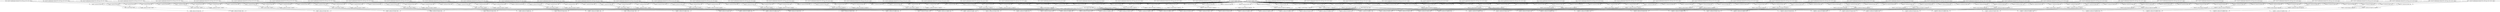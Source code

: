 digraph G {
compound=true
"t1" [label="  %t1 = load i32* @alphar, align 4"]
"t2" [label="  %t2 = load i32* @alphay, align 4"]
"t3" [label="  %t3 = load i32* @yr, align 4"]
"t4" [label="  %t4 = load i32* @yi, align 4"]
"t5" [label="  %t5 = load i32* getelementptr inbounds ([32 x i32]* @_xr, i32 0, i32 0), align 4"]
"mul" [label="  %mul = mul nsw i32 %t5, %t1"]
"t6" [label="  %t6 = load i32* getelementptr inbounds ([32 x i32]* @_xi, i32 0, i32 0), align 4"]
"mul2" [label="  %mul2 = mul nsw i32 %t6, %t2"]
"sub" [label="  %sub = sub i32 %mul, %mul2"]
"add" [label="  %add = add nsw i32 %sub, %t3"]
"mul5" [label="  %mul5 = mul nsw i32 %t6, %t1"]
"mul7" [label="  %mul7 = mul nsw i32 %t5, %t2"]
"add8" [label="  %add8 = add nsw i32 %mul7, %mul5"]
"add9" [label="  %add9 = add nsw i32 %add8, %t4"]
"t7" [label="  %t7 = load i32* getelementptr inbounds ([32 x i32]* @_xr, i32 0, i32 1), align 4"]
"mul.1" [label="  %mul.1 = mul nsw i32 %t7, %t1"]
"t8" [label="  %t8 = load i32* getelementptr inbounds ([32 x i32]* @_xi, i32 0, i32 1), align 4"]
"mul2.1" [label="  %mul2.1 = mul nsw i32 %t8, %t2"]
"sub.1" [label="  %sub.1 = sub i32 %mul.1, %mul2.1"]
"add.1" [label="  %add.1 = add nsw i32 %sub.1, %t3"]
"mul5.1" [label="  %mul5.1 = mul nsw i32 %t8, %t1"]
"mul7.1" [label="  %mul7.1 = mul nsw i32 %t7, %t2"]
"add8.1" [label="  %add8.1 = add nsw i32 %mul7.1, %mul5.1"]
"add9.1" [label="  %add9.1 = add nsw i32 %add8.1, %t4"]
"t9" [label="  %t9 = load i32* getelementptr inbounds ([32 x i32]* @_xr, i32 0, i32 2), align 4"]
"mul.2" [label="  %mul.2 = mul nsw i32 %t9, %t1"]
"t10" [label="  %t10 = load i32* getelementptr inbounds ([32 x i32]* @_xi, i32 0, i32 2), align 4"]
"mul2.2" [label="  %mul2.2 = mul nsw i32 %t10, %t2"]
"sub.2" [label="  %sub.2 = sub i32 %mul.2, %mul2.2"]
"add.2" [label="  %add.2 = add nsw i32 %sub.2, %t3"]
"mul5.2" [label="  %mul5.2 = mul nsw i32 %t10, %t1"]
"mul7.2" [label="  %mul7.2 = mul nsw i32 %t9, %t2"]
"add8.2" [label="  %add8.2 = add nsw i32 %mul7.2, %mul5.2"]
"add9.2" [label="  %add9.2 = add nsw i32 %add8.2, %t4"]
"t11" [label="  %t11 = load i32* getelementptr inbounds ([32 x i32]* @_xr, i32 0, i32 3), align 4"]
"mul.3" [label="  %mul.3 = mul nsw i32 %t11, %t1"]
"t12" [label="  %t12 = load i32* getelementptr inbounds ([32 x i32]* @_xi, i32 0, i32 3), align 4"]
"mul2.3" [label="  %mul2.3 = mul nsw i32 %t12, %t2"]
"sub.3" [label="  %sub.3 = sub i32 %mul.3, %mul2.3"]
"add.3" [label="  %add.3 = add nsw i32 %sub.3, %t3"]
"mul5.3" [label="  %mul5.3 = mul nsw i32 %t12, %t1"]
"mul7.3" [label="  %mul7.3 = mul nsw i32 %t11, %t2"]
"add8.3" [label="  %add8.3 = add nsw i32 %mul7.3, %mul5.3"]
"add9.3" [label="  %add9.3 = add nsw i32 %add8.3, %t4"]
"t13" [label="  %t13 = load i32* getelementptr inbounds ([32 x i32]* @_xr, i32 0, i32 4), align 4"]
"mul.4" [label="  %mul.4 = mul nsw i32 %t13, %t1"]
"t14" [label="  %t14 = load i32* getelementptr inbounds ([32 x i32]* @_xi, i32 0, i32 4), align 4"]
"mul2.4" [label="  %mul2.4 = mul nsw i32 %t14, %t2"]
"sub.4" [label="  %sub.4 = sub i32 %mul.4, %mul2.4"]
"add.4" [label="  %add.4 = add nsw i32 %sub.4, %t3"]
"mul5.4" [label="  %mul5.4 = mul nsw i32 %t14, %t1"]
"mul7.4" [label="  %mul7.4 = mul nsw i32 %t13, %t2"]
"add8.4" [label="  %add8.4 = add nsw i32 %mul7.4, %mul5.4"]
"add9.4" [label="  %add9.4 = add nsw i32 %add8.4, %t4"]
"t15" [label="  %t15 = load i32* getelementptr inbounds ([32 x i32]* @_xr, i32 0, i32 5), align 4"]
"mul.5" [label="  %mul.5 = mul nsw i32 %t15, %t1"]
"t16" [label="  %t16 = load i32* getelementptr inbounds ([32 x i32]* @_xi, i32 0, i32 5), align 4"]
"mul2.5" [label="  %mul2.5 = mul nsw i32 %t16, %t2"]
"sub.5" [label="  %sub.5 = sub i32 %mul.5, %mul2.5"]
"add.5" [label="  %add.5 = add nsw i32 %sub.5, %t3"]
"mul5.5" [label="  %mul5.5 = mul nsw i32 %t16, %t1"]
"mul7.5" [label="  %mul7.5 = mul nsw i32 %t15, %t2"]
"add8.5" [label="  %add8.5 = add nsw i32 %mul7.5, %mul5.5"]
"add9.5" [label="  %add9.5 = add nsw i32 %add8.5, %t4"]
"t17" [label="  %t17 = load i32* getelementptr inbounds ([32 x i32]* @_xr, i32 0, i32 6), align 4"]
"mul.6" [label="  %mul.6 = mul nsw i32 %t17, %t1"]
"t18" [label="  %t18 = load i32* getelementptr inbounds ([32 x i32]* @_xi, i32 0, i32 6), align 4"]
"mul2.6" [label="  %mul2.6 = mul nsw i32 %t18, %t2"]
"sub.6" [label="  %sub.6 = sub i32 %mul.6, %mul2.6"]
"add.6" [label="  %add.6 = add nsw i32 %sub.6, %t3"]
"mul5.6" [label="  %mul5.6 = mul nsw i32 %t18, %t1"]
"mul7.6" [label="  %mul7.6 = mul nsw i32 %t17, %t2"]
"add8.6" [label="  %add8.6 = add nsw i32 %mul7.6, %mul5.6"]
"add9.6" [label="  %add9.6 = add nsw i32 %add8.6, %t4"]
"t19" [label="  %t19 = load i32* getelementptr inbounds ([32 x i32]* @_xr, i32 0, i32 7), align 4"]
"mul.7" [label="  %mul.7 = mul nsw i32 %t19, %t1"]
"t20" [label="  %t20 = load i32* getelementptr inbounds ([32 x i32]* @_xi, i32 0, i32 7), align 4"]
"mul2.7" [label="  %mul2.7 = mul nsw i32 %t20, %t2"]
"sub.7" [label="  %sub.7 = sub i32 %mul.7, %mul2.7"]
"add.7" [label="  %add.7 = add nsw i32 %sub.7, %t3"]
"mul5.7" [label="  %mul5.7 = mul nsw i32 %t20, %t1"]
"mul7.7" [label="  %mul7.7 = mul nsw i32 %t19, %t2"]
"add8.7" [label="  %add8.7 = add nsw i32 %mul7.7, %mul5.7"]
"add9.7" [label="  %add9.7 = add nsw i32 %add8.7, %t4"]
"t21" [label="  %t21 = load i32* getelementptr inbounds ([32 x i32]* @_xr, i32 0, i32 8), align 4"]
"mul.8" [label="  %mul.8 = mul nsw i32 %t21, %t1"]
"t22" [label="  %t22 = load i32* getelementptr inbounds ([32 x i32]* @_xi, i32 0, i32 8), align 4"]
"mul2.8" [label="  %mul2.8 = mul nsw i32 %t22, %t2"]
"sub.8" [label="  %sub.8 = sub i32 %mul.8, %mul2.8"]
"add.8" [label="  %add.8 = add nsw i32 %sub.8, %t3"]
"mul5.8" [label="  %mul5.8 = mul nsw i32 %t22, %t1"]
"mul7.8" [label="  %mul7.8 = mul nsw i32 %t21, %t2"]
"add8.8" [label="  %add8.8 = add nsw i32 %mul7.8, %mul5.8"]
"add9.8" [label="  %add9.8 = add nsw i32 %add8.8, %t4"]
"t23" [label="  %t23 = load i32* getelementptr inbounds ([32 x i32]* @_xr, i32 0, i32 9), align 4"]
"mul.9" [label="  %mul.9 = mul nsw i32 %t23, %t1"]
"t24" [label="  %t24 = load i32* getelementptr inbounds ([32 x i32]* @_xi, i32 0, i32 9), align 4"]
"mul2.9" [label="  %mul2.9 = mul nsw i32 %t24, %t2"]
"sub.9" [label="  %sub.9 = sub i32 %mul.9, %mul2.9"]
"add.9" [label="  %add.9 = add nsw i32 %sub.9, %t3"]
"mul5.9" [label="  %mul5.9 = mul nsw i32 %t24, %t1"]
"mul7.9" [label="  %mul7.9 = mul nsw i32 %t23, %t2"]
"add8.9" [label="  %add8.9 = add nsw i32 %mul7.9, %mul5.9"]
"add9.9" [label="  %add9.9 = add nsw i32 %add8.9, %t4"]
"t25" [label="  %t25 = load i32* getelementptr inbounds ([32 x i32]* @_xr, i32 0, i32 10), align 4"]
"mul.10" [label="  %mul.10 = mul nsw i32 %t25, %t1"]
"t26" [label="  %t26 = load i32* getelementptr inbounds ([32 x i32]* @_xi, i32 0, i32 10), align 4"]
"mul2.10" [label="  %mul2.10 = mul nsw i32 %t26, %t2"]
"sub.10" [label="  %sub.10 = sub i32 %mul.10, %mul2.10"]
"add.10" [label="  %add.10 = add nsw i32 %sub.10, %t3"]
"mul5.10" [label="  %mul5.10 = mul nsw i32 %t26, %t1"]
"mul7.10" [label="  %mul7.10 = mul nsw i32 %t25, %t2"]
"add8.10" [label="  %add8.10 = add nsw i32 %mul7.10, %mul5.10"]
"add9.10" [label="  %add9.10 = add nsw i32 %add8.10, %t4"]
"t27" [label="  %t27 = load i32* getelementptr inbounds ([32 x i32]* @_xr, i32 0, i32 11), align 4"]
"mul.11" [label="  %mul.11 = mul nsw i32 %t27, %t1"]
"t28" [label="  %t28 = load i32* getelementptr inbounds ([32 x i32]* @_xi, i32 0, i32 11), align 4"]
"mul2.11" [label="  %mul2.11 = mul nsw i32 %t28, %t2"]
"sub.11" [label="  %sub.11 = sub i32 %mul.11, %mul2.11"]
"add.11" [label="  %add.11 = add nsw i32 %sub.11, %t3"]
"mul5.11" [label="  %mul5.11 = mul nsw i32 %t28, %t1"]
"mul7.11" [label="  %mul7.11 = mul nsw i32 %t27, %t2"]
"add8.11" [label="  %add8.11 = add nsw i32 %mul7.11, %mul5.11"]
"add9.11" [label="  %add9.11 = add nsw i32 %add8.11, %t4"]
"t29" [label="  %t29 = load i32* getelementptr inbounds ([32 x i32]* @_xr, i32 0, i32 12), align 4"]
"mul.12" [label="  %mul.12 = mul nsw i32 %t29, %t1"]
"t30" [label="  %t30 = load i32* getelementptr inbounds ([32 x i32]* @_xi, i32 0, i32 12), align 4"]
"mul2.12" [label="  %mul2.12 = mul nsw i32 %t30, %t2"]
"sub.12" [label="  %sub.12 = sub i32 %mul.12, %mul2.12"]
"add.12" [label="  %add.12 = add nsw i32 %sub.12, %t3"]
"mul5.12" [label="  %mul5.12 = mul nsw i32 %t30, %t1"]
"mul7.12" [label="  %mul7.12 = mul nsw i32 %t29, %t2"]
"add8.12" [label="  %add8.12 = add nsw i32 %mul7.12, %mul5.12"]
"add9.12" [label="  %add9.12 = add nsw i32 %add8.12, %t4"]
"t31" [label="  %t31 = load i32* getelementptr inbounds ([32 x i32]* @_xr, i32 0, i32 13), align 4"]
"mul.13" [label="  %mul.13 = mul nsw i32 %t31, %t1"]
"t32" [label="  %t32 = load i32* getelementptr inbounds ([32 x i32]* @_xi, i32 0, i32 13), align 4"]
"mul2.13" [label="  %mul2.13 = mul nsw i32 %t32, %t2"]
"sub.13" [label="  %sub.13 = sub i32 %mul.13, %mul2.13"]
"add.13" [label="  %add.13 = add nsw i32 %sub.13, %t3"]
"mul5.13" [label="  %mul5.13 = mul nsw i32 %t32, %t1"]
"mul7.13" [label="  %mul7.13 = mul nsw i32 %t31, %t2"]
"add8.13" [label="  %add8.13 = add nsw i32 %mul7.13, %mul5.13"]
"add9.13" [label="  %add9.13 = add nsw i32 %add8.13, %t4"]
"t33" [label="  %t33 = load i32* getelementptr inbounds ([32 x i32]* @_xr, i32 0, i32 14), align 4"]
"mul.14" [label="  %mul.14 = mul nsw i32 %t33, %t1"]
"t34" [label="  %t34 = load i32* getelementptr inbounds ([32 x i32]* @_xi, i32 0, i32 14), align 4"]
"mul2.14" [label="  %mul2.14 = mul nsw i32 %t34, %t2"]
"sub.14" [label="  %sub.14 = sub i32 %mul.14, %mul2.14"]
"add.14" [label="  %add.14 = add nsw i32 %sub.14, %t3"]
"mul5.14" [label="  %mul5.14 = mul nsw i32 %t34, %t1"]
"mul7.14" [label="  %mul7.14 = mul nsw i32 %t33, %t2"]
"add8.14" [label="  %add8.14 = add nsw i32 %mul7.14, %mul5.14"]
"add9.14" [label="  %add9.14 = add nsw i32 %add8.14, %t4"]
"t35" [label="  %t35 = load i32* getelementptr inbounds ([32 x i32]* @_xr, i32 0, i32 15), align 4"]
"mul.15" [label="  %mul.15 = mul nsw i32 %t35, %t1"]
"t36" [label="  %t36 = load i32* getelementptr inbounds ([32 x i32]* @_xi, i32 0, i32 15), align 4"]
"mul2.15" [label="  %mul2.15 = mul nsw i32 %t36, %t2"]
"sub.15" [label="  %sub.15 = sub i32 %mul.15, %mul2.15"]
"add.15" [label="  %add.15 = add nsw i32 %sub.15, %t3"]
"mul5.15" [label="  %mul5.15 = mul nsw i32 %t36, %t1"]
"mul7.15" [label="  %mul7.15 = mul nsw i32 %t35, %t2"]
"add8.15" [label="  %add8.15 = add nsw i32 %mul7.15, %mul5.15"]
"add9.15" [label="  %add9.15 = add nsw i32 %add8.15, %t4"]
"t37" [label="  %t37 = load i32* getelementptr inbounds ([32 x i32]* @_xr, i32 0, i32 16), align 4"]
"mul.16" [label="  %mul.16 = mul nsw i32 %t37, %t1"]
"t38" [label="  %t38 = load i32* getelementptr inbounds ([32 x i32]* @_xi, i32 0, i32 16), align 4"]
"mul2.16" [label="  %mul2.16 = mul nsw i32 %t38, %t2"]
"sub.16" [label="  %sub.16 = sub i32 %mul.16, %mul2.16"]
"add.16" [label="  %add.16 = add nsw i32 %sub.16, %t3"]
"mul5.16" [label="  %mul5.16 = mul nsw i32 %t38, %t1"]
"mul7.16" [label="  %mul7.16 = mul nsw i32 %t37, %t2"]
"add8.16" [label="  %add8.16 = add nsw i32 %mul7.16, %mul5.16"]
"add9.16" [label="  %add9.16 = add nsw i32 %add8.16, %t4"]
"t39" [label="  %t39 = load i32* getelementptr inbounds ([32 x i32]* @_xr, i32 0, i32 17), align 4"]
"mul.17" [label="  %mul.17 = mul nsw i32 %t39, %t1"]
"t40" [label="  %t40 = load i32* getelementptr inbounds ([32 x i32]* @_xi, i32 0, i32 17), align 4"]
"mul2.17" [label="  %mul2.17 = mul nsw i32 %t40, %t2"]
"sub.17" [label="  %sub.17 = sub i32 %mul.17, %mul2.17"]
"add.17" [label="  %add.17 = add nsw i32 %sub.17, %t3"]
"mul5.17" [label="  %mul5.17 = mul nsw i32 %t40, %t1"]
"mul7.17" [label="  %mul7.17 = mul nsw i32 %t39, %t2"]
"add8.17" [label="  %add8.17 = add nsw i32 %mul7.17, %mul5.17"]
"add9.17" [label="  %add9.17 = add nsw i32 %add8.17, %t4"]
"t41" [label="  %t41 = load i32* getelementptr inbounds ([32 x i32]* @_xr, i32 0, i32 18), align 4"]
"mul.18" [label="  %mul.18 = mul nsw i32 %t41, %t1"]
"t42" [label="  %t42 = load i32* getelementptr inbounds ([32 x i32]* @_xi, i32 0, i32 18), align 4"]
"mul2.18" [label="  %mul2.18 = mul nsw i32 %t42, %t2"]
"sub.18" [label="  %sub.18 = sub i32 %mul.18, %mul2.18"]
"add.18" [label="  %add.18 = add nsw i32 %sub.18, %t3"]
"mul5.18" [label="  %mul5.18 = mul nsw i32 %t42, %t1"]
"mul7.18" [label="  %mul7.18 = mul nsw i32 %t41, %t2"]
"add8.18" [label="  %add8.18 = add nsw i32 %mul7.18, %mul5.18"]
"add9.18" [label="  %add9.18 = add nsw i32 %add8.18, %t4"]
"t43" [label="  %t43 = load i32* getelementptr inbounds ([32 x i32]* @_xr, i32 0, i32 19), align 4"]
"mul.19" [label="  %mul.19 = mul nsw i32 %t43, %t1"]
"t44" [label="  %t44 = load i32* getelementptr inbounds ([32 x i32]* @_xi, i32 0, i32 19), align 4"]
"mul2.19" [label="  %mul2.19 = mul nsw i32 %t44, %t2"]
"sub.19" [label="  %sub.19 = sub i32 %mul.19, %mul2.19"]
"add.19" [label="  %add.19 = add nsw i32 %sub.19, %t3"]
"mul5.19" [label="  %mul5.19 = mul nsw i32 %t44, %t1"]
"mul7.19" [label="  %mul7.19 = mul nsw i32 %t43, %t2"]
"add8.19" [label="  %add8.19 = add nsw i32 %mul7.19, %mul5.19"]
"add9.19" [label="  %add9.19 = add nsw i32 %add8.19, %t4"]
"t45" [label="  %t45 = load i32* getelementptr inbounds ([32 x i32]* @_xr, i32 0, i32 20), align 4"]
"mul.20" [label="  %mul.20 = mul nsw i32 %t45, %t1"]
"t46" [label="  %t46 = load i32* getelementptr inbounds ([32 x i32]* @_xi, i32 0, i32 20), align 4"]
"mul2.20" [label="  %mul2.20 = mul nsw i32 %t46, %t2"]
"sub.20" [label="  %sub.20 = sub i32 %mul.20, %mul2.20"]
"add.20" [label="  %add.20 = add nsw i32 %sub.20, %t3"]
"mul5.20" [label="  %mul5.20 = mul nsw i32 %t46, %t1"]
"mul7.20" [label="  %mul7.20 = mul nsw i32 %t45, %t2"]
"add8.20" [label="  %add8.20 = add nsw i32 %mul7.20, %mul5.20"]
"add9.20" [label="  %add9.20 = add nsw i32 %add8.20, %t4"]
"t47" [label="  %t47 = load i32* getelementptr inbounds ([32 x i32]* @_xr, i32 0, i32 21), align 4"]
"mul.21" [label="  %mul.21 = mul nsw i32 %t47, %t1"]
"t48" [label="  %t48 = load i32* getelementptr inbounds ([32 x i32]* @_xi, i32 0, i32 21), align 4"]
"mul2.21" [label="  %mul2.21 = mul nsw i32 %t48, %t2"]
"sub.21" [label="  %sub.21 = sub i32 %mul.21, %mul2.21"]
"add.21" [label="  %add.21 = add nsw i32 %sub.21, %t3"]
"mul5.21" [label="  %mul5.21 = mul nsw i32 %t48, %t1"]
"mul7.21" [label="  %mul7.21 = mul nsw i32 %t47, %t2"]
"add8.21" [label="  %add8.21 = add nsw i32 %mul7.21, %mul5.21"]
"add9.21" [label="  %add9.21 = add nsw i32 %add8.21, %t4"]
"t49" [label="  %t49 = load i32* getelementptr inbounds ([32 x i32]* @_xr, i32 0, i32 22), align 4"]
"mul.22" [label="  %mul.22 = mul nsw i32 %t49, %t1"]
"t50" [label="  %t50 = load i32* getelementptr inbounds ([32 x i32]* @_xi, i32 0, i32 22), align 4"]
"mul2.22" [label="  %mul2.22 = mul nsw i32 %t50, %t2"]
"sub.22" [label="  %sub.22 = sub i32 %mul.22, %mul2.22"]
"add.22" [label="  %add.22 = add nsw i32 %sub.22, %t3"]
"mul5.22" [label="  %mul5.22 = mul nsw i32 %t50, %t1"]
"mul7.22" [label="  %mul7.22 = mul nsw i32 %t49, %t2"]
"add8.22" [label="  %add8.22 = add nsw i32 %mul7.22, %mul5.22"]
"add9.22" [label="  %add9.22 = add nsw i32 %add8.22, %t4"]
"t51" [label="  %t51 = load i32* getelementptr inbounds ([32 x i32]* @_xr, i32 0, i32 23), align 4"]
"mul.23" [label="  %mul.23 = mul nsw i32 %t51, %t1"]
"t52" [label="  %t52 = load i32* getelementptr inbounds ([32 x i32]* @_xi, i32 0, i32 23), align 4"]
"mul2.23" [label="  %mul2.23 = mul nsw i32 %t52, %t2"]
"sub.23" [label="  %sub.23 = sub i32 %mul.23, %mul2.23"]
"add.23" [label="  %add.23 = add nsw i32 %sub.23, %t3"]
"mul5.23" [label="  %mul5.23 = mul nsw i32 %t52, %t1"]
"mul7.23" [label="  %mul7.23 = mul nsw i32 %t51, %t2"]
"add8.23" [label="  %add8.23 = add nsw i32 %mul7.23, %mul5.23"]
"add9.23" [label="  %add9.23 = add nsw i32 %add8.23, %t4"]
"t53" [label="  %t53 = load i32* getelementptr inbounds ([32 x i32]* @_xr, i32 0, i32 24), align 4"]
"mul.24" [label="  %mul.24 = mul nsw i32 %t53, %t1"]
"t54" [label="  %t54 = load i32* getelementptr inbounds ([32 x i32]* @_xi, i32 0, i32 24), align 4"]
"mul2.24" [label="  %mul2.24 = mul nsw i32 %t54, %t2"]
"sub.24" [label="  %sub.24 = sub i32 %mul.24, %mul2.24"]
"add.24" [label="  %add.24 = add nsw i32 %sub.24, %t3"]
"mul5.24" [label="  %mul5.24 = mul nsw i32 %t54, %t1"]
"mul7.24" [label="  %mul7.24 = mul nsw i32 %t53, %t2"]
"add8.24" [label="  %add8.24 = add nsw i32 %mul7.24, %mul5.24"]
"add9.24" [label="  %add9.24 = add nsw i32 %add8.24, %t4"]
"t55" [label="  %t55 = load i32* getelementptr inbounds ([32 x i32]* @_xr, i32 0, i32 25), align 4"]
"mul.25" [label="  %mul.25 = mul nsw i32 %t55, %t1"]
"t56" [label="  %t56 = load i32* getelementptr inbounds ([32 x i32]* @_xi, i32 0, i32 25), align 4"]
"mul2.25" [label="  %mul2.25 = mul nsw i32 %t56, %t2"]
"sub.25" [label="  %sub.25 = sub i32 %mul.25, %mul2.25"]
"add.25" [label="  %add.25 = add nsw i32 %sub.25, %t3"]
"mul5.25" [label="  %mul5.25 = mul nsw i32 %t56, %t1"]
"mul7.25" [label="  %mul7.25 = mul nsw i32 %t55, %t2"]
"add8.25" [label="  %add8.25 = add nsw i32 %mul7.25, %mul5.25"]
"add9.25" [label="  %add9.25 = add nsw i32 %add8.25, %t4"]
"t57" [label="  %t57 = load i32* getelementptr inbounds ([32 x i32]* @_xr, i32 0, i32 26), align 4"]
"mul.26" [label="  %mul.26 = mul nsw i32 %t57, %t1"]
"t58" [label="  %t58 = load i32* getelementptr inbounds ([32 x i32]* @_xi, i32 0, i32 26), align 4"]
"mul2.26" [label="  %mul2.26 = mul nsw i32 %t58, %t2"]
"sub.26" [label="  %sub.26 = sub i32 %mul.26, %mul2.26"]
"add.26" [label="  %add.26 = add nsw i32 %sub.26, %t3"]
"mul5.26" [label="  %mul5.26 = mul nsw i32 %t58, %t1"]
"mul7.26" [label="  %mul7.26 = mul nsw i32 %t57, %t2"]
"add8.26" [label="  %add8.26 = add nsw i32 %mul7.26, %mul5.26"]
"add9.26" [label="  %add9.26 = add nsw i32 %add8.26, %t4"]
"t59" [label="  %t59 = load i32* getelementptr inbounds ([32 x i32]* @_xr, i32 0, i32 27), align 4"]
"mul.27" [label="  %mul.27 = mul nsw i32 %t59, %t1"]
"t60" [label="  %t60 = load i32* getelementptr inbounds ([32 x i32]* @_xi, i32 0, i32 27), align 4"]
"mul2.27" [label="  %mul2.27 = mul nsw i32 %t60, %t2"]
"sub.27" [label="  %sub.27 = sub i32 %mul.27, %mul2.27"]
"add.27" [label="  %add.27 = add nsw i32 %sub.27, %t3"]
"mul5.27" [label="  %mul5.27 = mul nsw i32 %t60, %t1"]
"mul7.27" [label="  %mul7.27 = mul nsw i32 %t59, %t2"]
"add8.27" [label="  %add8.27 = add nsw i32 %mul7.27, %mul5.27"]
"add9.27" [label="  %add9.27 = add nsw i32 %add8.27, %t4"]
"t61" [label="  %t61 = load i32* getelementptr inbounds ([32 x i32]* @_xr, i32 0, i32 28), align 4"]
"mul.28" [label="  %mul.28 = mul nsw i32 %t61, %t1"]
"t62" [label="  %t62 = load i32* getelementptr inbounds ([32 x i32]* @_xi, i32 0, i32 28), align 4"]
"mul2.28" [label="  %mul2.28 = mul nsw i32 %t62, %t2"]
"sub.28" [label="  %sub.28 = sub i32 %mul.28, %mul2.28"]
"add.28" [label="  %add.28 = add nsw i32 %sub.28, %t3"]
"mul5.28" [label="  %mul5.28 = mul nsw i32 %t62, %t1"]
"mul7.28" [label="  %mul7.28 = mul nsw i32 %t61, %t2"]
"add8.28" [label="  %add8.28 = add nsw i32 %mul7.28, %mul5.28"]
"add9.28" [label="  %add9.28 = add nsw i32 %add8.28, %t4"]
"t63" [label="  %t63 = load i32* getelementptr inbounds ([32 x i32]* @_xr, i32 0, i32 29), align 4"]
"mul.29" [label="  %mul.29 = mul nsw i32 %t63, %t1"]
"t64" [label="  %t64 = load i32* getelementptr inbounds ([32 x i32]* @_xi, i32 0, i32 29), align 4"]
"mul2.29" [label="  %mul2.29 = mul nsw i32 %t64, %t2"]
"sub.29" [label="  %sub.29 = sub i32 %mul.29, %mul2.29"]
"add.29" [label="  %add.29 = add nsw i32 %sub.29, %t3"]
"mul5.29" [label="  %mul5.29 = mul nsw i32 %t64, %t1"]
"mul7.29" [label="  %mul7.29 = mul nsw i32 %t63, %t2"]
"add8.29" [label="  %add8.29 = add nsw i32 %mul7.29, %mul5.29"]
"add9.29" [label="  %add9.29 = add nsw i32 %add8.29, %t4"]
"t65" [label="  %t65 = load i32* getelementptr inbounds ([32 x i32]* @_xr, i32 0, i32 30), align 4"]
"mul.30" [label="  %mul.30 = mul nsw i32 %t65, %t1"]
"t66" [label="  %t66 = load i32* getelementptr inbounds ([32 x i32]* @_xi, i32 0, i32 30), align 4"]
"mul2.30" [label="  %mul2.30 = mul nsw i32 %t66, %t2"]
"sub.30" [label="  %sub.30 = sub i32 %mul.30, %mul2.30"]
"add.30" [label="  %add.30 = add nsw i32 %sub.30, %t3"]
"mul5.30" [label="  %mul5.30 = mul nsw i32 %t66, %t1"]
"mul7.30" [label="  %mul7.30 = mul nsw i32 %t65, %t2"]
"add8.30" [label="  %add8.30 = add nsw i32 %mul7.30, %mul5.30"]
"add9.30" [label="  %add9.30 = add nsw i32 %add8.30, %t4"]
"t67" [label="  %t67 = load i32* getelementptr inbounds ([32 x i32]* @_xr, i32 0, i32 31), align 4"]
"mul.31" [label="  %mul.31 = mul nsw i32 %t67, %t1"]
"t68" [label="  %t68 = load i32* getelementptr inbounds ([32 x i32]* @_xi, i32 0, i32 31), align 4"]
"mul2.31" [label="  %mul2.31 = mul nsw i32 %t68, %t2"]
"sub.31" [label="  %sub.31 = sub i32 %mul.31, %mul2.31"]
"add.31" [label="  %add.31 = add nsw i32 %sub.31, %t3"]
"mul5.31" [label="  %mul5.31 = mul nsw i32 %t68, %t1"]
"mul7.31" [label="  %mul7.31 = mul nsw i32 %t67, %t2"]
"add8.31" [label="  %add8.31 = add nsw i32 %mul7.31, %mul5.31"]
"add9.31" [label="  %add9.31 = add nsw i32 %add8.31, %t4"]
"t5" -> "mul"
"t1" -> "mul"
"t6" -> "mul2"
"t2" -> "mul2"
"mul" -> "sub"
"mul2" -> "sub"
"sub" -> "add"
"t3" -> "add"
"t6" -> "mul5"
"t1" -> "mul5"
"t5" -> "mul7"
"t2" -> "mul7"
"mul7" -> "add8"
"mul5" -> "add8"
"add8" -> "add9"
"t4" -> "add9"
"t7" -> "mul.1"
"t1" -> "mul.1"
"t8" -> "mul2.1"
"t2" -> "mul2.1"
"mul.1" -> "sub.1"
"mul2.1" -> "sub.1"
"sub.1" -> "add.1"
"t3" -> "add.1"
"t8" -> "mul5.1"
"t1" -> "mul5.1"
"t7" -> "mul7.1"
"t2" -> "mul7.1"
"mul7.1" -> "add8.1"
"mul5.1" -> "add8.1"
"add8.1" -> "add9.1"
"t4" -> "add9.1"
"t9" -> "mul.2"
"t1" -> "mul.2"
"t10" -> "mul2.2"
"t2" -> "mul2.2"
"mul.2" -> "sub.2"
"mul2.2" -> "sub.2"
"sub.2" -> "add.2"
"t3" -> "add.2"
"t10" -> "mul5.2"
"t1" -> "mul5.2"
"t9" -> "mul7.2"
"t2" -> "mul7.2"
"mul7.2" -> "add8.2"
"mul5.2" -> "add8.2"
"add8.2" -> "add9.2"
"t4" -> "add9.2"
"t11" -> "mul.3"
"t1" -> "mul.3"
"t12" -> "mul2.3"
"t2" -> "mul2.3"
"mul.3" -> "sub.3"
"mul2.3" -> "sub.3"
"sub.3" -> "add.3"
"t3" -> "add.3"
"t12" -> "mul5.3"
"t1" -> "mul5.3"
"t11" -> "mul7.3"
"t2" -> "mul7.3"
"mul7.3" -> "add8.3"
"mul5.3" -> "add8.3"
"add8.3" -> "add9.3"
"t4" -> "add9.3"
"t13" -> "mul.4"
"t1" -> "mul.4"
"t14" -> "mul2.4"
"t2" -> "mul2.4"
"mul.4" -> "sub.4"
"mul2.4" -> "sub.4"
"sub.4" -> "add.4"
"t3" -> "add.4"
"t14" -> "mul5.4"
"t1" -> "mul5.4"
"t13" -> "mul7.4"
"t2" -> "mul7.4"
"mul7.4" -> "add8.4"
"mul5.4" -> "add8.4"
"add8.4" -> "add9.4"
"t4" -> "add9.4"
"t15" -> "mul.5"
"t1" -> "mul.5"
"t16" -> "mul2.5"
"t2" -> "mul2.5"
"mul.5" -> "sub.5"
"mul2.5" -> "sub.5"
"sub.5" -> "add.5"
"t3" -> "add.5"
"t16" -> "mul5.5"
"t1" -> "mul5.5"
"t15" -> "mul7.5"
"t2" -> "mul7.5"
"mul7.5" -> "add8.5"
"mul5.5" -> "add8.5"
"add8.5" -> "add9.5"
"t4" -> "add9.5"
"t17" -> "mul.6"
"t1" -> "mul.6"
"t18" -> "mul2.6"
"t2" -> "mul2.6"
"mul.6" -> "sub.6"
"mul2.6" -> "sub.6"
"sub.6" -> "add.6"
"t3" -> "add.6"
"t18" -> "mul5.6"
"t1" -> "mul5.6"
"t17" -> "mul7.6"
"t2" -> "mul7.6"
"mul7.6" -> "add8.6"
"mul5.6" -> "add8.6"
"add8.6" -> "add9.6"
"t4" -> "add9.6"
"t19" -> "mul.7"
"t1" -> "mul.7"
"t20" -> "mul2.7"
"t2" -> "mul2.7"
"mul.7" -> "sub.7"
"mul2.7" -> "sub.7"
"sub.7" -> "add.7"
"t3" -> "add.7"
"t20" -> "mul5.7"
"t1" -> "mul5.7"
"t19" -> "mul7.7"
"t2" -> "mul7.7"
"mul7.7" -> "add8.7"
"mul5.7" -> "add8.7"
"add8.7" -> "add9.7"
"t4" -> "add9.7"
"t21" -> "mul.8"
"t1" -> "mul.8"
"t22" -> "mul2.8"
"t2" -> "mul2.8"
"mul.8" -> "sub.8"
"mul2.8" -> "sub.8"
"sub.8" -> "add.8"
"t3" -> "add.8"
"t22" -> "mul5.8"
"t1" -> "mul5.8"
"t21" -> "mul7.8"
"t2" -> "mul7.8"
"mul7.8" -> "add8.8"
"mul5.8" -> "add8.8"
"add8.8" -> "add9.8"
"t4" -> "add9.8"
"t23" -> "mul.9"
"t1" -> "mul.9"
"t24" -> "mul2.9"
"t2" -> "mul2.9"
"mul.9" -> "sub.9"
"mul2.9" -> "sub.9"
"sub.9" -> "add.9"
"t3" -> "add.9"
"t24" -> "mul5.9"
"t1" -> "mul5.9"
"t23" -> "mul7.9"
"t2" -> "mul7.9"
"mul7.9" -> "add8.9"
"mul5.9" -> "add8.9"
"add8.9" -> "add9.9"
"t4" -> "add9.9"
"t25" -> "mul.10"
"t1" -> "mul.10"
"t26" -> "mul2.10"
"t2" -> "mul2.10"
"mul.10" -> "sub.10"
"mul2.10" -> "sub.10"
"sub.10" -> "add.10"
"t3" -> "add.10"
"t26" -> "mul5.10"
"t1" -> "mul5.10"
"t25" -> "mul7.10"
"t2" -> "mul7.10"
"mul7.10" -> "add8.10"
"mul5.10" -> "add8.10"
"add8.10" -> "add9.10"
"t4" -> "add9.10"
"t27" -> "mul.11"
"t1" -> "mul.11"
"t28" -> "mul2.11"
"t2" -> "mul2.11"
"mul.11" -> "sub.11"
"mul2.11" -> "sub.11"
"sub.11" -> "add.11"
"t3" -> "add.11"
"t28" -> "mul5.11"
"t1" -> "mul5.11"
"t27" -> "mul7.11"
"t2" -> "mul7.11"
"mul7.11" -> "add8.11"
"mul5.11" -> "add8.11"
"add8.11" -> "add9.11"
"t4" -> "add9.11"
"t29" -> "mul.12"
"t1" -> "mul.12"
"t30" -> "mul2.12"
"t2" -> "mul2.12"
"mul.12" -> "sub.12"
"mul2.12" -> "sub.12"
"sub.12" -> "add.12"
"t3" -> "add.12"
"t30" -> "mul5.12"
"t1" -> "mul5.12"
"t29" -> "mul7.12"
"t2" -> "mul7.12"
"mul7.12" -> "add8.12"
"mul5.12" -> "add8.12"
"add8.12" -> "add9.12"
"t4" -> "add9.12"
"t31" -> "mul.13"
"t1" -> "mul.13"
"t32" -> "mul2.13"
"t2" -> "mul2.13"
"mul.13" -> "sub.13"
"mul2.13" -> "sub.13"
"sub.13" -> "add.13"
"t3" -> "add.13"
"t32" -> "mul5.13"
"t1" -> "mul5.13"
"t31" -> "mul7.13"
"t2" -> "mul7.13"
"mul7.13" -> "add8.13"
"mul5.13" -> "add8.13"
"add8.13" -> "add9.13"
"t4" -> "add9.13"
"t33" -> "mul.14"
"t1" -> "mul.14"
"t34" -> "mul2.14"
"t2" -> "mul2.14"
"mul.14" -> "sub.14"
"mul2.14" -> "sub.14"
"sub.14" -> "add.14"
"t3" -> "add.14"
"t34" -> "mul5.14"
"t1" -> "mul5.14"
"t33" -> "mul7.14"
"t2" -> "mul7.14"
"mul7.14" -> "add8.14"
"mul5.14" -> "add8.14"
"add8.14" -> "add9.14"
"t4" -> "add9.14"
"t35" -> "mul.15"
"t1" -> "mul.15"
"t36" -> "mul2.15"
"t2" -> "mul2.15"
"mul.15" -> "sub.15"
"mul2.15" -> "sub.15"
"sub.15" -> "add.15"
"t3" -> "add.15"
"t36" -> "mul5.15"
"t1" -> "mul5.15"
"t35" -> "mul7.15"
"t2" -> "mul7.15"
"mul7.15" -> "add8.15"
"mul5.15" -> "add8.15"
"add8.15" -> "add9.15"
"t4" -> "add9.15"
"t37" -> "mul.16"
"t1" -> "mul.16"
"t38" -> "mul2.16"
"t2" -> "mul2.16"
"mul.16" -> "sub.16"
"mul2.16" -> "sub.16"
"sub.16" -> "add.16"
"t3" -> "add.16"
"t38" -> "mul5.16"
"t1" -> "mul5.16"
"t37" -> "mul7.16"
"t2" -> "mul7.16"
"mul7.16" -> "add8.16"
"mul5.16" -> "add8.16"
"add8.16" -> "add9.16"
"t4" -> "add9.16"
"t39" -> "mul.17"
"t1" -> "mul.17"
"t40" -> "mul2.17"
"t2" -> "mul2.17"
"mul.17" -> "sub.17"
"mul2.17" -> "sub.17"
"sub.17" -> "add.17"
"t3" -> "add.17"
"t40" -> "mul5.17"
"t1" -> "mul5.17"
"t39" -> "mul7.17"
"t2" -> "mul7.17"
"mul7.17" -> "add8.17"
"mul5.17" -> "add8.17"
"add8.17" -> "add9.17"
"t4" -> "add9.17"
"t41" -> "mul.18"
"t1" -> "mul.18"
"t42" -> "mul2.18"
"t2" -> "mul2.18"
"mul.18" -> "sub.18"
"mul2.18" -> "sub.18"
"sub.18" -> "add.18"
"t3" -> "add.18"
"t42" -> "mul5.18"
"t1" -> "mul5.18"
"t41" -> "mul7.18"
"t2" -> "mul7.18"
"mul7.18" -> "add8.18"
"mul5.18" -> "add8.18"
"add8.18" -> "add9.18"
"t4" -> "add9.18"
"t43" -> "mul.19"
"t1" -> "mul.19"
"t44" -> "mul2.19"
"t2" -> "mul2.19"
"mul.19" -> "sub.19"
"mul2.19" -> "sub.19"
"sub.19" -> "add.19"
"t3" -> "add.19"
"t44" -> "mul5.19"
"t1" -> "mul5.19"
"t43" -> "mul7.19"
"t2" -> "mul7.19"
"mul7.19" -> "add8.19"
"mul5.19" -> "add8.19"
"add8.19" -> "add9.19"
"t4" -> "add9.19"
"t45" -> "mul.20"
"t1" -> "mul.20"
"t46" -> "mul2.20"
"t2" -> "mul2.20"
"mul.20" -> "sub.20"
"mul2.20" -> "sub.20"
"sub.20" -> "add.20"
"t3" -> "add.20"
"t46" -> "mul5.20"
"t1" -> "mul5.20"
"t45" -> "mul7.20"
"t2" -> "mul7.20"
"mul7.20" -> "add8.20"
"mul5.20" -> "add8.20"
"add8.20" -> "add9.20"
"t4" -> "add9.20"
"t47" -> "mul.21"
"t1" -> "mul.21"
"t48" -> "mul2.21"
"t2" -> "mul2.21"
"mul.21" -> "sub.21"
"mul2.21" -> "sub.21"
"sub.21" -> "add.21"
"t3" -> "add.21"
"t48" -> "mul5.21"
"t1" -> "mul5.21"
"t47" -> "mul7.21"
"t2" -> "mul7.21"
"mul7.21" -> "add8.21"
"mul5.21" -> "add8.21"
"add8.21" -> "add9.21"
"t4" -> "add9.21"
"t49" -> "mul.22"
"t1" -> "mul.22"
"t50" -> "mul2.22"
"t2" -> "mul2.22"
"mul.22" -> "sub.22"
"mul2.22" -> "sub.22"
"sub.22" -> "add.22"
"t3" -> "add.22"
"t50" -> "mul5.22"
"t1" -> "mul5.22"
"t49" -> "mul7.22"
"t2" -> "mul7.22"
"mul7.22" -> "add8.22"
"mul5.22" -> "add8.22"
"add8.22" -> "add9.22"
"t4" -> "add9.22"
"t51" -> "mul.23"
"t1" -> "mul.23"
"t52" -> "mul2.23"
"t2" -> "mul2.23"
"mul.23" -> "sub.23"
"mul2.23" -> "sub.23"
"sub.23" -> "add.23"
"t3" -> "add.23"
"t52" -> "mul5.23"
"t1" -> "mul5.23"
"t51" -> "mul7.23"
"t2" -> "mul7.23"
"mul7.23" -> "add8.23"
"mul5.23" -> "add8.23"
"add8.23" -> "add9.23"
"t4" -> "add9.23"
"t53" -> "mul.24"
"t1" -> "mul.24"
"t54" -> "mul2.24"
"t2" -> "mul2.24"
"mul.24" -> "sub.24"
"mul2.24" -> "sub.24"
"sub.24" -> "add.24"
"t3" -> "add.24"
"t54" -> "mul5.24"
"t1" -> "mul5.24"
"t53" -> "mul7.24"
"t2" -> "mul7.24"
"mul7.24" -> "add8.24"
"mul5.24" -> "add8.24"
"add8.24" -> "add9.24"
"t4" -> "add9.24"
"t55" -> "mul.25"
"t1" -> "mul.25"
"t56" -> "mul2.25"
"t2" -> "mul2.25"
"mul.25" -> "sub.25"
"mul2.25" -> "sub.25"
"sub.25" -> "add.25"
"t3" -> "add.25"
"t56" -> "mul5.25"
"t1" -> "mul5.25"
"t55" -> "mul7.25"
"t2" -> "mul7.25"
"mul7.25" -> "add8.25"
"mul5.25" -> "add8.25"
"add8.25" -> "add9.25"
"t4" -> "add9.25"
"t57" -> "mul.26"
"t1" -> "mul.26"
"t58" -> "mul2.26"
"t2" -> "mul2.26"
"mul.26" -> "sub.26"
"mul2.26" -> "sub.26"
"sub.26" -> "add.26"
"t3" -> "add.26"
"t58" -> "mul5.26"
"t1" -> "mul5.26"
"t57" -> "mul7.26"
"t2" -> "mul7.26"
"mul7.26" -> "add8.26"
"mul5.26" -> "add8.26"
"add8.26" -> "add9.26"
"t4" -> "add9.26"
"t59" -> "mul.27"
"t1" -> "mul.27"
"t60" -> "mul2.27"
"t2" -> "mul2.27"
"mul.27" -> "sub.27"
"mul2.27" -> "sub.27"
"sub.27" -> "add.27"
"t3" -> "add.27"
"t60" -> "mul5.27"
"t1" -> "mul5.27"
"t59" -> "mul7.27"
"t2" -> "mul7.27"
"mul7.27" -> "add8.27"
"mul5.27" -> "add8.27"
"add8.27" -> "add9.27"
"t4" -> "add9.27"
"t61" -> "mul.28"
"t1" -> "mul.28"
"t62" -> "mul2.28"
"t2" -> "mul2.28"
"mul.28" -> "sub.28"
"mul2.28" -> "sub.28"
"sub.28" -> "add.28"
"t3" -> "add.28"
"t62" -> "mul5.28"
"t1" -> "mul5.28"
"t61" -> "mul7.28"
"t2" -> "mul7.28"
"mul7.28" -> "add8.28"
"mul5.28" -> "add8.28"
"add8.28" -> "add9.28"
"t4" -> "add9.28"
"t63" -> "mul.29"
"t1" -> "mul.29"
"t64" -> "mul2.29"
"t2" -> "mul2.29"
"mul.29" -> "sub.29"
"mul2.29" -> "sub.29"
"sub.29" -> "add.29"
"t3" -> "add.29"
"t64" -> "mul5.29"
"t1" -> "mul5.29"
"t63" -> "mul7.29"
"t2" -> "mul7.29"
"mul7.29" -> "add8.29"
"mul5.29" -> "add8.29"
"add8.29" -> "add9.29"
"t4" -> "add9.29"
"t65" -> "mul.30"
"t1" -> "mul.30"
"t66" -> "mul2.30"
"t2" -> "mul2.30"
"mul.30" -> "sub.30"
"mul2.30" -> "sub.30"
"sub.30" -> "add.30"
"t3" -> "add.30"
"t66" -> "mul5.30"
"t1" -> "mul5.30"
"t65" -> "mul7.30"
"t2" -> "mul7.30"
"mul7.30" -> "add8.30"
"mul5.30" -> "add8.30"
"add8.30" -> "add9.30"
"t4" -> "add9.30"
"t67" -> "mul.31"
"t1" -> "mul.31"
"t68" -> "mul2.31"
"t2" -> "mul2.31"
"mul.31" -> "sub.31"
"mul2.31" -> "sub.31"
"sub.31" -> "add.31"
"t3" -> "add.31"
"t68" -> "mul5.31"
"t1" -> "mul5.31"
"t67" -> "mul7.31"
"t2" -> "mul7.31"
"mul7.31" -> "add8.31"
"mul5.31" -> "add8.31"
"add8.31" -> "add9.31"
"t4" -> "add9.31"
}
